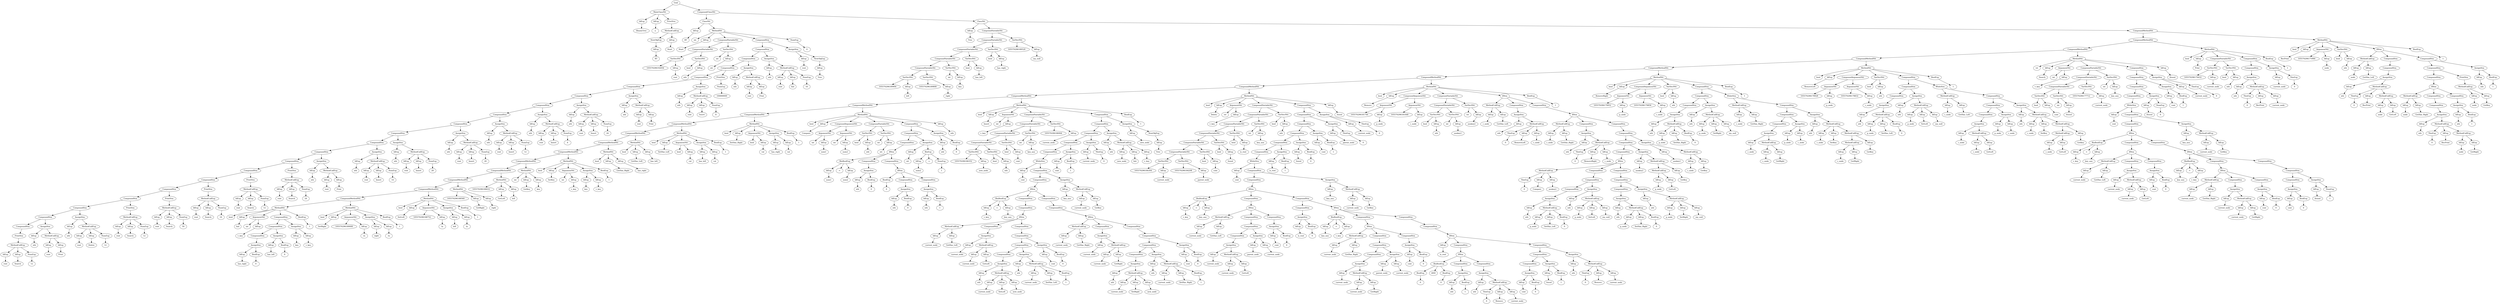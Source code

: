 digraph my_graph {
105578886095104;
105578886095104[label = "Goal"];
105578886095104->105578886131488;
105578886131488[label = "MainClassNtt"];
105578886131488->105570296192976
105570296192976[label = "IdExp"];
105570296192976->105570296192984;
105570296192984[label = "BinaryTree"];
105578886131488->105570296192944
105570296192944[label = "IdExp"];
105570296192944->105570296192952;
105570296192952[label = "a"];
105578886131488->105570296192816;
105570296192816[label = "PrintStm"];
105570296192816->105578886131536
105578886131536[label = "MethodCallExp"];
105578886131536->105570296192880
105570296192880[label = "NewObjExp"];
105570296192880->105570296192912
105570296192912[label = "IdExp"];
105570296192912->105570296192920;
105570296192920[label = "BT"];
105578886131536->105570296192848
105570296192848[label = "IdExp"];
105570296192848->105570296192856;
105570296192856[label = "Start"];
105578886095104->105578886095152;
105578886095152[label = "CompoundClassNtt"];
105578886095152->105587476053904;
105587476053904[label = "ClassNtt"];
105587476053904->105570296192784
105570296192784[label = "IdExp"];
105570296192784->105570296192792;
105570296192792[label = "BT"];
105587476053904->105604655923040;
105604655923040[label = "MethodNtt"];
105604655923040->105570296192752;
105570296192752[label = "int" ];
105604655923040->105570296192720
105570296192720[label = "IdExp"];
105570296192720->105570296192728;
105570296192728[label = "Start"];
105604655923040->105578886130912;
105578886130912[label = "CompoundVariableNtt"];
105578886130912->105578886131056;
105578886131056[label = "CompoundVariableNtt"];
105578886131056->105578886131248;
105578886131248[label = "VarDeclNtt"];
105578886131248->105570296192656;
105578886131248->105570296192624
105570296192624[label = "IdExp"];
105570296192624->105570296192632;
105570296192632[label = "root"];
105578886131056->105578886131104;
105578886131104[label = "VarDeclNtt"];
105578886131104->105570296192592;
105570296192592[label = "bool" ];
105578886131104->105570296192560
105570296192560[label = "IdExp"];
105570296192560->105570296192568;
105570296192568[label = "ntb"];
105578886130912->105578886130960;
105578886130960[label = "VarDeclNtt"];
105578886130960->105570296192528;
105570296192528[label = "int" ];
105578886130960->105570296192496
105570296192496[label = "IdExp"];
105570296192496->105570296192504;
105570296192504[label = "nti"];
105604655923040->105578886125776;
105578886125776[label = "CompoundStm"];
105578886125776->105578886125824;
105578886125824[label = "CompoundStm"];
105578886125824->105578886125872;
105578886125872[label = "CompoundStm"];
105578886125872->105578886125920;
105578886125920[label = "CompoundStm"];
105578886125920->105578886125968;
105578886125968[label = "CompoundStm"];
105578886125968->105578886126016;
105578886126016[label = "CompoundStm"];
105578886126016->105578886126064;
105578886126064[label = "CompoundStm"];
105578886126064->105578886126112;
105578886126112[label = "CompoundStm"];
105578886126112->105578886126160;
105578886126160[label = "CompoundStm"];
105578886126160->105578886126208;
105578886126208[label = "CompoundStm"];
105578886126208->105578886126256;
105578886126256[label = "CompoundStm"];
105578886126256->105578886126304;
105578886126304[label = "CompoundStm"];
105578886126304->105578886126352;
105578886126352[label = "CompoundStm"];
105578886126352->105578886126400;
105578886126400[label = "CompoundStm"];
105578886126400->105578886126448;
105578886126448[label = "CompoundStm"];
105578886126448->105578886126496;
105578886126496[label = "CompoundStm"];
105578886126496->105578886126544;
105578886126544[label = "CompoundStm"];
105578886126544->105578886126592;
105578886126592[label = "CompoundStm"];
105578886126592->105578886126640;
105578886126640[label = "CompoundStm"];
105578886126640->105578886126688;
105578886126688[label = "CompoundStm"];
105578886126688->105578886126736;
105578886126736[label = "CompoundStm"];
105578886126736->105570296190032;
105570296190032[label = "PrintStm"];
105570296190032->105578886126784
105578886126784[label = "MethodCallExp"];
105578886126784->105570296190128
105570296190128[label = "IdExp"];
105570296190128->105570296190136;
105570296190136[label = "root"];
105578886126784->105570296190096
105570296190096[label = "IdExp"];
105570296190096->105570296190104;
105570296190104[label = "Search"];
105578886126784->105570296190064
105570296190064[label = "NumExp"];
105570296190064->105570296190072;
105570296190072[label = "12"];
105578886126688->105578886126928;
105578886126928[label = "AssignStm"];
105578886126928->105570296190224
105570296190224[label = "IdExp"];
105570296190224->105570296190232;
105570296190232[label = "ntb"];
105578886126928->105578886126976
105578886126976[label = "MethodCallExp"];
105578886126976->105570296190192
105570296190192[label = "IdExp"];
105570296190192->105570296190200;
105570296190200[label = "root"];
105578886126976->105570296190160
105570296190160[label = "IdExp"];
105570296190160->105570296190168;
105570296190168[label = "Print"];
105578886126640->105578886127168;
105578886127168[label = "AssignStm"];
105578886127168->105570296190352
105570296190352[label = "IdExp"];
105570296190352->105570296190360;
105570296190360[label = "ntb"];
105578886127168->105578886127216
105578886127216[label = "MethodCallExp"];
105578886127216->105570296190320
105570296190320[label = "IdExp"];
105570296190320->105570296190328;
105570296190328[label = "root"];
105578886127216->105570296190288
105570296190288[label = "IdExp"];
105570296190288->105570296190296;
105570296190296[label = "Delete"];
105578886127216->105570296190256
105570296190256[label = "NumExp"];
105570296190256->105570296190264;
105570296190264[label = "12"];
105578886126592->105570296190384;
105570296190384[label = "PrintStm"];
105570296190384->105578886127408
105578886127408[label = "MethodCallExp"];
105578886127408->105570296190480
105570296190480[label = "IdExp"];
105570296190480->105570296190488;
105570296190488[label = "root"];
105578886127408->105570296190448
105570296190448[label = "IdExp"];
105570296190448->105570296190456;
105570296190456[label = "Search"];
105578886127408->105570296190416
105570296190416[label = "NumExp"];
105570296190416->105570296190424;
105570296190424[label = "12"];
105578886126544->105570296190512;
105570296190512[label = "PrintStm"];
105570296190512->105578886127552
105578886127552[label = "MethodCallExp"];
105578886127552->105570296190608
105570296190608[label = "IdExp"];
105570296190608->105570296190616;
105570296190616[label = "root"];
105578886127552->105570296190576
105570296190576[label = "IdExp"];
105570296190576->105570296190584;
105570296190584[label = "Search"];
105578886127552->105570296190544
105570296190544[label = "NumExp"];
105570296190544->105570296190552;
105570296190552[label = "50"];
105578886126496->105570296190640;
105570296190640[label = "PrintStm"];
105570296190640->105578886127696
105578886127696[label = "MethodCallExp"];
105578886127696->105570296190736
105570296190736[label = "IdExp"];
105570296190736->105570296190744;
105570296190744[label = "root"];
105578886127696->105570296190704
105570296190704[label = "IdExp"];
105570296190704->105570296190712;
105570296190712[label = "Search"];
105578886127696->105570296190672
105570296190672[label = "NumExp"];
105570296190672->105570296190680;
105570296190680[label = "16"];
105578886126448->105570296190768;
105570296190768[label = "PrintStm"];
105570296190768->105578886127840
105578886127840[label = "MethodCallExp"];
105578886127840->105570296190864
105570296190864[label = "IdExp"];
105570296190864->105570296190872;
105570296190872[label = "root"];
105578886127840->105570296190832
105570296190832[label = "IdExp"];
105570296190832->105570296190840;
105570296190840[label = "Search"];
105578886127840->105570296190800
105570296190800[label = "NumExp"];
105570296190800->105570296190808;
105570296190808[label = "12"];
105578886126400->105570296190896;
105570296190896[label = "PrintStm"];
105570296190896->105578886127984
105578886127984[label = "MethodCallExp"];
105578886127984->105570296190992
105570296190992[label = "IdExp"];
105570296190992->105570296191000;
105570296191000[label = "root"];
105578886127984->105570296190960
105570296190960[label = "IdExp"];
105570296190960->105570296190968;
105570296190968[label = "Search"];
105578886127984->105570296190928
105570296190928[label = "NumExp"];
105570296190928->105570296190936;
105570296190936[label = "24"];
105578886126352->105578886128128;
105578886128128[label = "AssignStm"];
105578886128128->105570296191088
105570296191088[label = "IdExp"];
105570296191088->105570296191096;
105570296191096[label = "ntb"];
105578886128128->105578886128176
105578886128176[label = "MethodCallExp"];
105578886128176->105570296191056
105570296191056[label = "IdExp"];
105570296191056->105570296191064;
105570296191064[label = "root"];
105578886128176->105570296191024
105570296191024[label = "IdExp"];
105570296191024->105570296191032;
105570296191032[label = "Print"];
105578886126304->105578886128368;
105578886128368[label = "AssignStm"];
105578886128368->105570296191216
105570296191216[label = "IdExp"];
105570296191216->105570296191224;
105570296191224[label = "ntb"];
105578886128368->105578886128416
105578886128416[label = "MethodCallExp"];
105578886128416->105570296191184
105570296191184[label = "IdExp"];
105570296191184->105570296191192;
105570296191192[label = "root"];
105578886128416->105570296191152
105570296191152[label = "IdExp"];
105570296191152->105570296191160;
105570296191160[label = "Insert"];
105578886128416->105570296191120
105570296191120[label = "NumExp"];
105570296191120->105570296191128;
105570296191128[label = "14"];
105578886126256->105578886128608;
105578886128608[label = "AssignStm"];
105578886128608->105570296191344
105570296191344[label = "IdExp"];
105570296191344->105570296191352;
105570296191352[label = "ntb"];
105578886128608->105578886128656
105578886128656[label = "MethodCallExp"];
105578886128656->105570296191312
105570296191312[label = "IdExp"];
105570296191312->105570296191320;
105570296191320[label = "root"];
105578886128656->105570296191280
105570296191280[label = "IdExp"];
105570296191280->105570296191288;
105570296191288[label = "Insert"];
105578886128656->105570296191248
105570296191248[label = "NumExp"];
105570296191248->105570296191256;
105570296191256[label = "28"];
105578886126208->105578886128848;
105578886128848[label = "AssignStm"];
105578886128848->105570296191472
105570296191472[label = "IdExp"];
105570296191472->105570296191480;
105570296191480[label = "ntb"];
105578886128848->105578886128896
105578886128896[label = "MethodCallExp"];
105578886128896->105570296191440
105570296191440[label = "IdExp"];
105570296191440->105570296191448;
105570296191448[label = "root"];
105578886128896->105570296191408
105570296191408[label = "IdExp"];
105570296191408->105570296191416;
105570296191416[label = "Insert"];
105578886128896->105570296191376
105570296191376[label = "NumExp"];
105570296191376->105570296191384;
105570296191384[label = "20"];
105578886126160->105578886129088;
105578886129088[label = "AssignStm"];
105578886129088->105570296191600
105570296191600[label = "IdExp"];
105570296191600->105570296191608;
105570296191608[label = "ntb"];
105578886129088->105578886129136
105578886129136[label = "MethodCallExp"];
105578886129136->105570296191568
105570296191568[label = "IdExp"];
105570296191568->105570296191576;
105570296191576[label = "root"];
105578886129136->105570296191536
105570296191536[label = "IdExp"];
105570296191536->105570296191544;
105570296191544[label = "Insert"];
105578886129136->105570296191504
105570296191504[label = "NumExp"];
105570296191504->105570296191512;
105570296191512[label = "12"];
105578886126112->105578886129328;
105578886129328[label = "AssignStm"];
105578886129328->105570296191728
105570296191728[label = "IdExp"];
105570296191728->105570296191736;
105570296191736[label = "ntb"];
105578886129328->105578886129376
105578886129376[label = "MethodCallExp"];
105578886129376->105570296191696
105570296191696[label = "IdExp"];
105570296191696->105570296191704;
105570296191704[label = "root"];
105578886129376->105570296191664
105570296191664[label = "IdExp"];
105570296191664->105570296191672;
105570296191672[label = "Insert"];
105578886129376->105570296191632
105570296191632[label = "NumExp"];
105570296191632->105570296191640;
105570296191640[label = "4"];
105578886126064->105578886129568;
105578886129568[label = "AssignStm"];
105578886129568->105570296191856
105570296191856[label = "IdExp"];
105570296191856->105570296191864;
105570296191864[label = "ntb"];
105578886129568->105578886129616
105578886129616[label = "MethodCallExp"];
105578886129616->105570296191824
105570296191824[label = "IdExp"];
105570296191824->105570296191832;
105570296191832[label = "root"];
105578886129616->105570296191792
105570296191792[label = "IdExp"];
105570296191792->105570296191800;
105570296191800[label = "Insert"];
105578886129616->105570296191760
105570296191760[label = "NumExp"];
105570296191760->105570296191768;
105570296191768[label = "24"];
105578886126016->105578886129808;
105578886129808[label = "AssignStm"];
105578886129808->105570296191952
105570296191952[label = "IdExp"];
105570296191952->105570296191960;
105570296191960[label = "ntb"];
105578886129808->105578886129856
105578886129856[label = "MethodCallExp"];
105578886129856->105570296191920
105570296191920[label = "IdExp"];
105570296191920->105570296191928;
105570296191928[label = "root"];
105578886129856->105570296191888
105570296191888[label = "IdExp"];
105570296191888->105570296191896;
105570296191896[label = "Print"];
105578886125968->105578886130048;
105578886130048[label = "AssignStm"];
105578886130048->105570296192080
105570296192080[label = "IdExp"];
105570296192080->105570296192088;
105570296192088[label = "ntb"];
105578886130048->105578886130096
105578886130096[label = "MethodCallExp"];
105578886130096->105570296192048
105570296192048[label = "IdExp"];
105570296192048->105570296192056;
105570296192056[label = "root"];
105578886130096->105570296192016
105570296192016[label = "IdExp"];
105570296192016->105570296192024;
105570296192024[label = "Insert"];
105578886130096->105570296191984
105570296191984[label = "NumExp"];
105570296191984->105570296191992;
105570296191992[label = "8"];
105578886125920->105570296192112;
105570296192112[label = "PrintStm"];
105570296192112->105570296192144
105570296192144[label = "NumExp"];
105570296192144->105570296192152;
105570296192152[label = "100000000"];
105578886125872->105578886130288;
105578886130288[label = "AssignStm"];
105578886130288->105570296192240
105570296192240[label = "IdExp"];
105570296192240->105570296192248;
105570296192248[label = "ntb"];
105578886130288->105578886130336
105578886130336[label = "MethodCallExp"];
105578886130336->105570296192208
105570296192208[label = "IdExp"];
105570296192208->105570296192216;
105570296192216[label = "root"];
105578886130336->105570296192176
105570296192176[label = "IdExp"];
105570296192176->105570296192184;
105570296192184[label = "Print"];
105578886125824->105578886130528;
105578886130528[label = "AssignStm"];
105578886130528->105570296192368
105570296192368[label = "IdExp"];
105570296192368->105570296192376;
105570296192376[label = "ntb"];
105578886130528->105578886130576
105578886130576[label = "MethodCallExp"];
105578886130576->105570296192336
105570296192336[label = "IdExp"];
105570296192336->105570296192344;
105570296192344[label = "root"];
105578886130576->105570296192304
105570296192304[label = "IdExp"];
105570296192304->105570296192312;
105570296192312[label = "Init"];
105578886130576->105570296192272
105570296192272[label = "NumExp"];
105570296192272->105570296192280;
105570296192280[label = "16"];
105578886125776->105578886130768;
105578886130768[label = "AssignStm"];
105578886130768->105570296192464
105570296192464[label = "IdExp"];
105570296192464->105570296192472;
105570296192472[label = "root"];
105578886130768->105570296192400
105570296192400[label = "NewObjExp"];
105570296192400->105570296192432
105570296192432[label = "IdExp"];
105570296192432->105570296192440;
105570296192440[label = "Tree"];
105604655923040->105570296190000
105570296190000[label = "NumExp"];
105570296190000->105570296190008;
105570296190008[label = "0"];
105578886095152->105587476047312;
105587476047312[label = "ClassNtt"];
105587476047312->105570296189968
105570296189968[label = "IdExp"];
105570296189968->105570296189976;
105570296189976[label = "Tree"];
105587476047312->105578886124720;
105578886124720[label = "CompoundVariableNtt"];
105578886124720->105578886124912;
105578886124912[label = "CompoundVariableNtt"];
105578886124912->105578886125008;
105578886125008[label = "CompoundVariableNtt"];
105578886125008->105578886125104;
105578886125104[label = "CompoundVariableNtt"];
105578886125104->105578886125248;
105578886125248[label = "CompoundVariableNtt"];
105578886125248->105578886125488;
105578886125488[label = "VarDeclNtt"];
105578886125488->105570296189904;
105578886125488->105570296189872
105570296189872[label = "IdExp"];
105570296189872->105570296189880;
105570296189880[label = "left"];
105578886125248->105578886125296;
105578886125296[label = "VarDeclNtt"];
105578886125296->105570296189808;
105578886125296->105570296189776
105570296189776[label = "IdExp"];
105570296189776->105570296189784;
105570296189784[label = "right"];
105578886125104->105578886125152;
105578886125152[label = "VarDeclNtt"];
105578886125152->105570296189744;
105570296189744[label = "int" ];
105578886125152->105570296189712
105570296189712[label = "IdExp"];
105570296189712->105570296189720;
105570296189720[label = "key"];
105578886125008->105578886125056;
105578886125056[label = "VarDeclNtt"];
105578886125056->105570296189680;
105570296189680[label = "bool" ];
105578886125056->105570296189648
105570296189648[label = "IdExp"];
105570296189648->105570296189656;
105570296189656[label = "has_left"];
105578886124912->105578886124960;
105578886124960[label = "VarDeclNtt"];
105578886124960->105570296189616;
105570296189616[label = "bool" ];
105578886124960->105570296189584
105570296189584[label = "IdExp"];
105570296189584->105570296189592;
105570296189592[label = "has_right"];
105578886124720->105578886124768;
105578886124768[label = "VarDeclNtt"];
105578886124768->105570296189520;
105578886124768->105570296189488
105570296189488[label = "IdExp"];
105570296189488->105570296189496;
105570296189496[label = "my_null"];
105587476047312->105578886095200;
105578886095200[label = "CompoundMethodNtt"];
105578886095200->105578886097168;
105578886097168[label = "CompoundMethodNtt"];
105578886097168->105578886097840;
105578886097840[label = "CompoundMethodNtt"];
105578886097840->105578886101200;
105578886101200[label = "CompoundMethodNtt"];
105578886101200->105578886103552;
105578886103552[label = "CompoundMethodNtt"];
105578886103552->105578886105760;
105578886105760[label = "CompoundMethodNtt"];
105578886105760->105578886109840;
105578886109840[label = "CompoundMethodNtt"];
105578886109840->105578886115312;
105578886115312[label = "CompoundMethodNtt"];
105578886115312->105578886119488;
105578886119488[label = "CompoundMethodNtt"];
105578886119488->105578886121504;
105578886121504[label = "CompoundMethodNtt"];
105578886121504->105578886121840;
105578886121840[label = "CompoundMethodNtt"];
105578886121840->105578886122176;
105578886122176[label = "CompoundMethodNtt"];
105578886122176->105578886122224;
105578886122224[label = "CompoundMethodNtt"];
105578886122224->105578886122272;
105578886122272[label = "CompoundMethodNtt"];
105578886122272->105578886122704;
105578886122704[label = "CompoundMethodNtt"];
105578886122704->105578886122848;
105578886122848[label = "CompoundMethodNtt"];
105578886122848->105578886123040;
105578886123040[label = "CompoundMethodNtt"];
105578886123040->105578886123184;
105578886123184[label = "CompoundMethodNtt"];
105578886123184->105578886123664;
105578886123664[label = "CompoundMethodNtt"];
105578886123664->105604655922944;
105604655922944[label = "MethodNtt"];
105604655922944->105570296189456;
105570296189456[label = "bool" ];
105604655922944->105570296189424
105570296189424[label = "IdExp"];
105570296189424->105570296189432;
105570296189432[label = "Init"];
105604655922944->105578886124576;
105578886124576[label = "ArgumentNtt"];
105578886124576->105570296189392;
105570296189392[label = "int" ];
105578886124576->105570296189360
105570296189360[label = "IdExp"];
105570296189360->105570296189368;
105570296189368[label = "v_key"];
105604655922944->105578886124144;
105578886124144[label = "CompoundStm"];
105578886124144->105578886124192;
105578886124192[label = "CompoundStm"];
105578886124192->105578886124240;
105578886124240[label = "CompoundStm"];
105578886124240->105578886124288;
105578886124288[label = "AssignStm"];
105578886124288->105570296189200
105570296189200[label = "IdExp"];
105570296189200->105570296189208;
105570296189208[label = "has_right"];
105578886124288->105570296189168
105570296189168[label = "BoolExp"];
105570296189168->105570296189176;
105570296189176[label = "0"];
105578886124192->105578886124336;
105578886124336[label = "AssignStm"];
105578886124336->105570296189264
105570296189264[label = "IdExp"];
105570296189264->105570296189272;
105570296189272[label = "has_left"];
105578886124336->105570296189232
105570296189232[label = "BoolExp"];
105570296189232->105570296189240;
105570296189240[label = "0"];
105578886124144->105578886124384;
105578886124384[label = "AssignStm"];
105578886124384->105570296189328
105570296189328[label = "IdExp"];
105570296189328->105570296189336;
105570296189336[label = "key"];
105578886124384->105570296189296
105570296189296[label = "IdExp"];
105570296189296->105570296189304;
105570296189304[label = "v_key"];
105604655922944->105570296189136
105570296189136[label = "BoolExp"];
105570296189136->105570296189144;
105570296189144[label = "1"];
105578886123664->105604655922848;
105604655922848[label = "MethodNtt"];
105604655922848->105570296189104;
105570296189104[label = "bool" ];
105604655922848->105570296189072
105570296189072[label = "IdExp"];
105570296189072->105570296189080;
105570296189080[label = "SetRight"];
105604655922848->105578886123952;
105578886123952[label = "ArgumentNtt"];
105578886123952->105570296189008;
105578886123952->105570296188976
105570296188976[label = "IdExp"];
105570296188976->105570296188984;
105570296188984[label = "rn"];
105604655922848->105578886123760;
105578886123760[label = "AssignStm"];
105578886123760->105570296188944
105570296188944[label = "IdExp"];
105570296188944->105570296188952;
105570296188952[label = "right"];
105578886123760->105570296188912
105570296188912[label = "IdExp"];
105570296188912->105570296188920;
105570296188920[label = "rn"];
105604655922848->105570296188880
105570296188880[label = "BoolExp"];
105570296188880->105570296188888;
105570296188888[label = "1"];
105578886123184->105604655922752;
105604655922752[label = "MethodNtt"];
105604655922752->105570296188848;
105570296188848[label = "bool" ];
105604655922752->105570296188816
105570296188816[label = "IdExp"];
105570296188816->105570296188824;
105570296188824[label = "SetLeft"];
105604655922752->105578886123472;
105578886123472[label = "ArgumentNtt"];
105578886123472->105570296188752;
105578886123472->105570296188720
105570296188720[label = "IdExp"];
105570296188720->105570296188728;
105570296188728[label = "ln"];
105604655922752->105578886123280;
105578886123280[label = "AssignStm"];
105578886123280->105570296188688
105570296188688[label = "IdExp"];
105570296188688->105570296188696;
105570296188696[label = "left"];
105578886123280->105570296188656
105570296188656[label = "IdExp"];
105570296188656->105570296188664;
105570296188664[label = "ln"];
105604655922752->105570296188624
105570296188624[label = "BoolExp"];
105570296188624->105570296188632;
105570296188632[label = "1"];
105578886123040->105604655922656;
105604655922656[label = "MethodNtt"];
105604655922656->105570296188560;
105604655922656->105570296188528
105570296188528[label = "IdExp"];
105570296188528->105570296188536;
105570296188536[label = "GetRight"];
105604655922656->105570296188496
105570296188496[label = "IdExp"];
105570296188496->105570296188504;
105570296188504[label = "right"];
105578886122848->105604655922560;
105604655922560[label = "MethodNtt"];
105604655922560->105570296188432;
105604655922560->105570296188400
105570296188400[label = "IdExp"];
105570296188400->105570296188408;
105570296188408[label = "GetLeft"];
105604655922560->105570296188368
105570296188368[label = "IdExp"];
105570296188368->105570296188376;
105570296188376[label = "left"];
105578886122704->105604655922464;
105604655922464[label = "MethodNtt"];
105604655922464->105570296188336;
105570296188336[label = "int" ];
105604655922464->105570296188304
105570296188304[label = "IdExp"];
105570296188304->105570296188312;
105570296188312[label = "GetKey"];
105604655922464->105570296188272
105570296188272[label = "IdExp"];
105570296188272->105570296188280;
105570296188280[label = "key"];
105578886122272->105604655922368;
105604655922368[label = "MethodNtt"];
105604655922368->105570296188240;
105570296188240[label = "bool" ];
105604655922368->105570296188208
105570296188208[label = "IdExp"];
105570296188208->105570296188216;
105570296188216[label = "SetKey"];
105604655922368->105578886122560;
105578886122560[label = "ArgumentNtt"];
105578886122560->105570296188176;
105570296188176[label = "int" ];
105578886122560->105570296188144
105570296188144[label = "IdExp"];
105570296188144->105570296188152;
105570296188152[label = "v_key"];
105604655922368->105578886122368;
105578886122368[label = "AssignStm"];
105578886122368->105570296188112
105570296188112[label = "IdExp"];
105570296188112->105570296188120;
105570296188120[label = "key"];
105578886122368->105570296188080
105570296188080[label = "IdExp"];
105570296188080->105570296188088;
105570296188088[label = "v_key"];
105604655922368->105570296188048
105570296188048[label = "BoolExp"];
105570296188048->105570296188056;
105570296188056[label = "1"];
105578886122224->105604655922272;
105604655922272[label = "MethodNtt"];
105604655922272->105570296188016;
105570296188016[label = "bool" ];
105604655922272->105570296187984
105570296187984[label = "IdExp"];
105570296187984->105570296187992;
105570296187992[label = "GetHas_Right"];
105604655922272->105570296187952
105570296187952[label = "IdExp"];
105570296187952->105570296187960;
105570296187960[label = "has_right"];
105578886122176->105604655922176;
105604655922176[label = "MethodNtt"];
105604655922176->105570296187920;
105570296187920[label = "bool" ];
105604655922176->105570296187888
105570296187888[label = "IdExp"];
105570296187888->105570296187896;
105570296187896[label = "GetHas_Left"];
105604655922176->105570296187856
105570296187856[label = "IdExp"];
105570296187856->105570296187864;
105570296187864[label = "has_left"];
105578886121840->105604655922080;
105604655922080[label = "MethodNtt"];
105604655922080->105570296187824;
105570296187824[label = "bool" ];
105604655922080->105570296187792
105570296187792[label = "IdExp"];
105570296187792->105570296187800;
105570296187800[label = "SetHas_Left"];
105604655922080->105578886122080;
105578886122080[label = "ArgumentNtt"];
105578886122080->105570296187760;
105570296187760[label = "bool" ];
105578886122080->105570296187728
105570296187728[label = "IdExp"];
105570296187728->105570296187736;
105570296187736[label = "val"];
105604655922080->105578886121936;
105578886121936[label = "AssignStm"];
105578886121936->105570296187696
105570296187696[label = "IdExp"];
105570296187696->105570296187704;
105570296187704[label = "has_left"];
105578886121936->105570296187664
105570296187664[label = "IdExp"];
105570296187664->105570296187672;
105570296187672[label = "val"];
105604655922080->105570296187632
105570296187632[label = "BoolExp"];
105570296187632->105570296187640;
105570296187640[label = "1"];
105578886121504->105604655921984;
105604655921984[label = "MethodNtt"];
105604655921984->105570296187600;
105570296187600[label = "bool" ];
105604655921984->105570296187568
105570296187568[label = "IdExp"];
105570296187568->105570296187576;
105570296187576[label = "SetHas_Right"];
105604655921984->105578886121744;
105578886121744[label = "ArgumentNtt"];
105578886121744->105570296187536;
105570296187536[label = "bool" ];
105578886121744->105570296187504
105570296187504[label = "IdExp"];
105570296187504->105570296187512;
105570296187512[label = "val"];
105604655921984->105578886121600;
105578886121600[label = "AssignStm"];
105578886121600->105570296187472
105570296187472[label = "IdExp"];
105570296187472->105570296187480;
105570296187480[label = "has_right"];
105578886121600->105570296187440
105570296187440[label = "IdExp"];
105570296187440->105570296187448;
105570296187448[label = "val"];
105604655921984->105570296187408
105570296187408[label = "BoolExp"];
105570296187408->105570296187416;
105570296187416[label = "1"];
105578886119488->105604655921888;
105604655921888[label = "MethodNtt"];
105604655921888->105570296187376;
105570296187376[label = "bool" ];
105604655921888->105570296187344
105570296187344[label = "IdExp"];
105570296187344->105570296187352;
105570296187352[label = "Compare"];
105604655921888->105578886121168;
105578886121168[label = "CompoundArgumentNtt"];
105578886121168->105578886121360;
105578886121360[label = "ArgumentNtt"];
105578886121360->105570296187312;
105570296187312[label = "int" ];
105578886121360->105570296187280
105570296187280[label = "IdExp"];
105570296187280->105570296187288;
105570296187288[label = "num1"];
105578886121168->105578886121216;
105578886121216[label = "ArgumentNtt"];
105578886121216->105570296187248;
105570296187248[label = "int" ];
105578886121216->105570296187216
105570296187216[label = "IdExp"];
105570296187216->105570296187224;
105570296187224[label = "num2"];
105604655921888->105578886120880;
105578886120880[label = "CompoundVariableNtt"];
105578886120880->105578886121072;
105578886121072[label = "VarDeclNtt"];
105578886121072->105570296187184;
105570296187184[label = "bool" ];
105578886121072->105570296187152
105570296187152[label = "IdExp"];
105570296187152->105570296187160;
105570296187160[label = "ntb"];
105578886120880->105578886120928;
105578886120928[label = "VarDeclNtt"];
105578886120928->105570296187120;
105570296187120[label = "int" ];
105578886120928->105570296187088
105570296187088[label = "IdExp"];
105570296187088->105570296187096;
105570296187096[label = "nti"];
105604655921888->105578886119584;
105578886119584[label = "CompoundStm"];
105578886119584->105578886119632;
105578886119632[label = "CompoundStm"];
105578886119632->105578886119680;
105578886119680[label = "CompoundStm"];
105578886119680->105578886119728;
105578886119728[label = "IfStm"];
105578886119728->105578886120448;
105578886120448[label = "BinBoolExp"];
105578886120448->105570296186896
105570296186896[label = "IdExp"];
105570296186896->105570296186904;
105570296186904[label = "num1"];
105578886120448->105578886120472;
105578886120472[label = "<" ];
105578886120448->105570296186864
105570296186864[label = "IdExp"];
105570296186864->105570296186872;
105570296186872[label = "num2"];
105578886119728->105578886120304;
105578886120304[label = "CompoundStm"];
105578886120304->105578886120352;
105578886120352[label = "AssignStm"];
105578886120352->105570296186832
105570296186832[label = "IdExp"];
105570296186832->105570296186840;
105570296186840[label = "ntb"];
105578886120352->105570296186800
105570296186800[label = "BoolExp"];
105570296186800->105570296186808;
105570296186808[label = "0"];
105578886119728->105578886119776;
105578886119776[label = "CompoundStm"];
105578886119776->105578886119824;
105578886119824[label = "IfStm"];
105578886119824->105570296186704
105570296186704[label = "BoolExp"];
105570296186704->105570296186712;
105570296186712[label = "0"];
105578886119824->105578886120016;
105578886120016[label = "CompoundStm"];
105578886120016->105578886120064;
105578886120064[label = "AssignStm"];
105578886120064->105570296186672
105570296186672[label = "IdExp"];
105570296186672->105570296186680;
105570296186680[label = "ntb"];
105578886120064->105570296186640
105570296186640[label = "BoolExp"];
105570296186640->105570296186648;
105570296186648[label = "0"];
105578886119824->105578886119872;
105578886119872[label = "CompoundStm"];
105578886119872->105578886119920;
105578886119920[label = "AssignStm"];
105578886119920->105570296186608
105570296186608[label = "IdExp"];
105570296186608->105570296186616;
105570296186616[label = "ntb"];
105578886119920->105570296186576
105570296186576[label = "BoolExp"];
105570296186576->105570296186584;
105570296186584[label = "1"];
105578886119632->105578886120592;
105578886120592[label = "AssignStm"];
105578886120592->105570296186992
105570296186992[label = "IdExp"];
105570296186992->105570296187000;
105570296187000[label = "nti"];
105578886120592->105578886120640;
105578886120640[label = "BinExp"];
105578886120640->105570296186960
105570296186960[label = "IdExp"];
105570296186960->105570296186968;
105570296186968[label = "num2"];
105578886120640->105578886120664;
105578886120664[label = "+" ];
105578886120640->105570296186928
105570296186928[label = "NumExp"];
105570296186928->105570296186936;
105570296186936[label = "1"];
105578886119584->105578886120784;
105578886120784[label = "AssignStm"];
105578886120784->105570296187056
105570296187056[label = "IdExp"];
105570296187056->105570296187064;
105570296187064[label = "ntb"];
105578886120784->105570296187024
105570296187024[label = "BoolExp"];
105570296187024->105570296187032;
105570296187032[label = "0"];
105604655921888->105570296186544
105570296186544[label = "IdExp"];
105570296186544->105570296186552;
105570296186552[label = "ntb"];
105578886115312->105604655921792;
105604655921792[label = "MethodNtt"];
105604655921792->105570296186512;
105570296186512[label = "bool" ];
105604655921792->105570296186480
105570296186480[label = "IdExp"];
105570296186480->105570296186488;
105570296186488[label = "Insert"];
105604655921792->105578886119344;
105578886119344[label = "ArgumentNtt"];
105578886119344->105570296186448;
105570296186448[label = "int" ];
105578886119344->105570296186416
105570296186416[label = "IdExp"];
105570296186416->105570296186424;
105570296186424[label = "v_key"];
105604655921792->105578886118576;
105578886118576[label = "CompoundVariableNtt"];
105578886118576->105578886118720;
105578886118720[label = "CompoundVariableNtt"];
105578886118720->105578886118864;
105578886118864[label = "CompoundVariableNtt"];
105578886118864->105578886119008;
105578886119008[label = "CompoundVariableNtt"];
105578886119008->105578886119200;
105578886119200[label = "VarDeclNtt"];
105578886119200->105570296186352;
105578886119200->105570296186320
105570296186320[label = "IdExp"];
105570296186320->105570296186328;
105570296186328[label = "new_node"];
105578886119008->105578886119056;
105578886119056[label = "VarDeclNtt"];
105578886119056->105570296186288;
105570296186288[label = "bool" ];
105578886119056->105570296186256
105570296186256[label = "IdExp"];
105570296186256->105570296186264;
105570296186264[label = "ntb"];
105578886118864->105578886118912;
105578886118912[label = "VarDeclNtt"];
105578886118912->105570296186224;
105570296186224[label = "bool" ];
105578886118912->105570296186192
105570296186192[label = "IdExp"];
105570296186192->105570296186200;
105570296186200[label = "cont"];
105578886118720->105578886118768;
105578886118768[label = "VarDeclNtt"];
105578886118768->105570296186160;
105570296186160[label = "int" ];
105578886118768->105570296186128
105570296186128[label = "IdExp"];
105570296186128->105570296186136;
105570296186136[label = "key_aux"];
105578886118576->105578886118624;
105578886118624[label = "VarDeclNtt"];
105578886118624->105570296186064;
105578886118624->105570296186032
105570296186032[label = "IdExp"];
105570296186032->105570296186040;
105570296186040[label = "current_node"];
105604655921792->105578886115360;
105578886115360[label = "CompoundStm"];
105578886115360->105578886115408;
105578886115408[label = "CompoundStm"];
105578886115408->105578886115456;
105578886115456[label = "CompoundStm"];
105578886115456->105578886115504;
105578886115504[label = "CompoundStm"];
105578886115504->105578886115552;
105578886115552[label = "CompoundStm"];
105578886115552->105578886115600;
105578886115600[label = "WhileStm"];
105578886115600->105570296185648
105570296185648[label = "IdExp"];
105570296185648->105570296185656;
105570296185656[label = "cont"];
105578886115600->105578886115648;
105578886115648[label = "CompoundStm"];
105578886115648->105578886115696;
105578886115696[label = "CompoundStm"];
105578886115696->105578886115744;
105578886115744[label = "IfStm"];
105578886115744->105578886117712;
105578886117712[label = "BinBoolExp"];
105578886117712->105570296185520
105570296185520[label = "IdExp"];
105570296185520->105570296185528;
105570296185528[label = "v_key"];
105578886117712->105578886117736;
105578886117736[label = "<" ];
105578886117712->105570296185488
105570296185488[label = "IdExp"];
105570296185488->105570296185496;
105570296185496[label = "key_aux"];
105578886115744->105578886116704;
105578886116704[label = "CompoundStm"];
105578886116704->105578886116752;
105578886116752[label = "CompoundStm"];
105578886116752->105578886116800;
105578886116800[label = "IfStm"];
105578886116800->105578886117664
105578886117664[label = "MethodCallExp"];
105578886117664->105570296185456
105570296185456[label = "IdExp"];
105570296185456->105570296185464;
105570296185464[label = "current_node"];
105578886117664->105570296185424
105570296185424[label = "IdExp"];
105570296185424->105570296185432;
105570296185432[label = "GetHas_Left"];
105578886116800->105578886117472;
105578886117472[label = "CompoundStm"];
105578886117472->105578886117520;
105578886117520[label = "AssignStm"];
105578886117520->105570296185392
105570296185392[label = "IdExp"];
105570296185392->105570296185400;
105570296185400[label = "current_node"];
105578886117520->105578886117568
105578886117568[label = "MethodCallExp"];
105578886117568->105570296185360
105570296185360[label = "IdExp"];
105570296185360->105570296185368;
105570296185368[label = "current_node"];
105578886117568->105570296185328
105570296185328[label = "IdExp"];
105570296185328->105570296185336;
105570296185336[label = "GetLeft"];
105578886116800->105578886116848;
105578886116848[label = "CompoundStm"];
105578886116848->105578886116896;
105578886116896[label = "CompoundStm"];
105578886116896->105578886116944;
105578886116944[label = "CompoundStm"];
105578886116944->105578886116992;
105578886116992[label = "CompoundStm"];
105578886116992->105578886117040;
105578886117040[label = "AssignStm"];
105578886117040->105570296185104
105570296185104[label = "IdExp"];
105570296185104->105570296185112;
105570296185112[label = "ntb"];
105578886117040->105578886117088
105578886117088[label = "MethodCallExp"];
105578886117088->105570296185072
105570296185072[label = "IdExp"];
105570296185072->105570296185080;
105570296185080[label = "current_node"];
105578886117088->105570296185040
105570296185040[label = "IdExp"];
105570296185040->105570296185048;
105570296185048[label = "SetLeft"];
105578886117088->105570296185008
105570296185008[label = "IdExp"];
105570296185008->105570296185016;
105570296185016[label = "new_node"];
105578886116944->105578886117232;
105578886117232[label = "AssignStm"];
105578886117232->105570296185232
105570296185232[label = "IdExp"];
105570296185232->105570296185240;
105570296185240[label = "ntb"];
105578886117232->105578886117280
105578886117280[label = "MethodCallExp"];
105578886117280->105570296185200
105570296185200[label = "IdExp"];
105570296185200->105570296185208;
105570296185208[label = "current_node"];
105578886117280->105570296185168
105570296185168[label = "IdExp"];
105570296185168->105570296185176;
105570296185176[label = "SetHas_Left"];
105578886117280->105570296185136
105570296185136[label = "BoolExp"];
105570296185136->105570296185144;
105570296185144[label = "1"];
105578886116896->105578886117376;
105578886117376[label = "AssignStm"];
105578886117376->105570296185296
105570296185296[label = "IdExp"];
105570296185296->105570296185304;
105570296185304[label = "cont"];
105578886117376->105570296185264
105570296185264[label = "BoolExp"];
105570296185264->105570296185272;
105570296185272[label = "0"];
105578886115744->105578886115792;
105578886115792[label = "CompoundStm"];
105578886115792->105578886115840;
105578886115840[label = "CompoundStm"];
105578886115840->105578886115888;
105578886115888[label = "IfStm"];
105578886115888->105578886116656
105578886116656[label = "MethodCallExp"];
105578886116656->105570296184976
105570296184976[label = "IdExp"];
105570296184976->105570296184984;
105570296184984[label = "current_node"];
105578886116656->105570296184944
105570296184944[label = "IdExp"];
105570296184944->105570296184952;
105570296184952[label = "GetHas_Right"];
105578886115888->105578886116512;
105578886116512[label = "CompoundStm"];
105578886116512->105578886116560;
105578886116560[label = "AssignStm"];
105578886116560->105570296184912
105570296184912[label = "IdExp"];
105570296184912->105570296184920;
105570296184920[label = "current_node"];
105578886116560->105578886116608
105578886116608[label = "MethodCallExp"];
105578886116608->105570296184880
105570296184880[label = "IdExp"];
105570296184880->105570296184888;
105570296184888[label = "current_node"];
105578886116608->105570296184848
105570296184848[label = "IdExp"];
105570296184848->105570296184856;
105570296184856[label = "GetRight"];
105578886115888->105578886115936;
105578886115936[label = "CompoundStm"];
105578886115936->105578886115984;
105578886115984[label = "CompoundStm"];
105578886115984->105578886116032;
105578886116032[label = "CompoundStm"];
105578886116032->105578886116080;
105578886116080[label = "CompoundStm"];
105578886116080->105578886116128;
105578886116128[label = "AssignStm"];
105578886116128->105570296184624
105570296184624[label = "IdExp"];
105570296184624->105570296184632;
105570296184632[label = "ntb"];
105578886116128->105578886116176
105578886116176[label = "MethodCallExp"];
105578886116176->105570296184592
105570296184592[label = "IdExp"];
105570296184592->105570296184600;
105570296184600[label = "current_node"];
105578886116176->105570296184560
105570296184560[label = "IdExp"];
105570296184560->105570296184568;
105570296184568[label = "SetRight"];
105578886116176->105570296184528
105570296184528[label = "IdExp"];
105570296184528->105570296184536;
105570296184536[label = "new_node"];
105578886116032->105578886116272;
105578886116272[label = "AssignStm"];
105578886116272->105570296184752
105570296184752[label = "IdExp"];
105570296184752->105570296184760;
105570296184760[label = "ntb"];
105578886116272->105578886116320
105578886116320[label = "MethodCallExp"];
105578886116320->105570296184720
105570296184720[label = "IdExp"];
105570296184720->105570296184728;
105570296184728[label = "current_node"];
105578886116320->105570296184688
105570296184688[label = "IdExp"];
105570296184688->105570296184696;
105570296184696[label = "SetHas_Right"];
105578886116320->105570296184656
105570296184656[label = "BoolExp"];
105570296184656->105570296184664;
105570296184664[label = "1"];
105578886115984->105578886116416;
105578886116416[label = "AssignStm"];
105578886116416->105570296184816
105570296184816[label = "IdExp"];
105570296184816->105570296184824;
105570296184824[label = "cont"];
105578886116416->105570296184784
105570296184784[label = "BoolExp"];
105570296184784->105570296184792;
105570296184792[label = "0"];
105578886115648->105578886117856;
105578886117856[label = "AssignStm"];
105578886117856->105570296185616
105570296185616[label = "IdExp"];
105570296185616->105570296185624;
105570296185624[label = "key_aux"];
105578886117856->105578886117904
105578886117904[label = "MethodCallExp"];
105578886117904->105570296185584
105570296185584[label = "IdExp"];
105570296185584->105570296185592;
105570296185592[label = "current_node"];
105578886117904->105570296185552
105570296185552[label = "IdExp"];
105570296185552->105570296185560;
105570296185560[label = "GetKey"];
105578886115504->105578886118096;
105578886118096[label = "AssignStm"];
105578886118096->105570296185712
105570296185712[label = "IdExp"];
105570296185712->105570296185720;
105570296185720[label = "cont"];
105578886118096->105570296185680
105570296185680[label = "BoolExp"];
105570296185680->105570296185688;
105570296185688[label = "1"];
105578886115456->105578886118192;
105578886118192[label = "AssignStm"];
105578886118192->105570296185776
105570296185776[label = "IdExp"];
105570296185776->105570296185784;
105570296185784[label = "current_node"];
105578886118192->105570296185744
105570296185744[label = "ThisExp"];
105570296185744->105570296185752;
105570296185752[label = "0"];
105578886115408->105578886118240;
105578886118240[label = "AssignStm"];
105578886118240->105570296185904
105570296185904[label = "IdExp"];
105570296185904->105570296185912;
105570296185912[label = "ntb"];
105578886118240->105578886118288
105578886118288[label = "MethodCallExp"];
105578886118288->105570296185872
105570296185872[label = "IdExp"];
105570296185872->105570296185880;
105570296185880[label = "new_node"];
105578886118288->105570296185840
105570296185840[label = "IdExp"];
105570296185840->105570296185848;
105570296185848[label = "Init"];
105578886118288->105570296185808
105570296185808[label = "IdExp"];
105570296185808->105570296185816;
105570296185816[label = "v_key"];
105578886115360->105578886118480;
105578886118480[label = "AssignStm"];
105578886118480->105570296186000
105570296186000[label = "IdExp"];
105570296186000->105570296186008;
105570296186008[label = "new_node"];
105578886118480->105570296185936
105570296185936[label = "NewObjExp"];
105570296185936->105570296185968
105570296185968[label = "IdExp"];
105570296185968->105570296185976;
105570296185976[label = "Tree"];
105604655921792->105570296184496
105570296184496[label = "BoolExp"];
105570296184496->105570296184504;
105570296184504[label = "1"];
105578886109840->105604655921696;
105604655921696[label = "MethodNtt"];
105604655921696->105570296184464;
105570296184464[label = "bool" ];
105604655921696->105570296184432
105570296184432[label = "IdExp"];
105570296184432->105570296184440;
105570296184440[label = "Delete"];
105604655921696->105578886115168;
105578886115168[label = "ArgumentNtt"];
105578886115168->105570296184400;
105570296184400[label = "int" ];
105578886115168->105570296184368
105570296184368[label = "IdExp"];
105570296184368->105570296184376;
105570296184376[label = "v_key"];
105604655921696->105578886114112;
105578886114112[label = "CompoundVariableNtt"];
105578886114112->105578886114256;
105578886114256[label = "CompoundVariableNtt"];
105578886114256->105578886114400;
105578886114400[label = "CompoundVariableNtt"];
105578886114400->105578886114544;
105578886114544[label = "CompoundVariableNtt"];
105578886114544->105578886114688;
105578886114688[label = "CompoundVariableNtt"];
105578886114688->105578886114832;
105578886114832[label = "CompoundVariableNtt"];
105578886114832->105578886115024;
105578886115024[label = "VarDeclNtt"];
105578886115024->105570296184304;
105578886115024->105570296184272
105570296184272[label = "IdExp"];
105570296184272->105570296184280;
105570296184280[label = "current_node"];
105578886114832->105578886114880;
105578886114880[label = "VarDeclNtt"];
105578886114880->105570296184208;
105578886114880->105570296184176
105570296184176[label = "IdExp"];
105570296184176->105570296184184;
105570296184184[label = "parent_node"];
105578886114688->105578886114736;
105578886114736[label = "VarDeclNtt"];
105578886114736->105570296184144;
105570296184144[label = "bool" ];
105578886114736->105570296184112
105570296184112[label = "IdExp"];
105570296184112->105570296184120;
105570296184120[label = "cont"];
105578886114544->105578886114592;
105578886114592[label = "VarDeclNtt"];
105578886114592->105570296184080;
105570296184080[label = "bool" ];
105578886114592->105570296184048
105570296184048[label = "IdExp"];
105570296184048->105570296184056;
105570296184056[label = "found"];
105578886114400->105578886114448;
105578886114448[label = "VarDeclNtt"];
105578886114448->105570296184016;
105570296184016[label = "bool" ];
105578886114448->105570296183984
105570296183984[label = "IdExp"];
105570296183984->105570296183992;
105570296183992[label = "is_root"];
105578886114256->105578886114304;
105578886114304[label = "VarDeclNtt"];
105578886114304->105570296183952;
105570296183952[label = "int" ];
105578886114304->105570296183920
105570296183920[label = "IdExp"];
105570296183920->105570296183928;
105570296183928[label = "key_aux"];
105578886114112->105578886114160;
105578886114160[label = "VarDeclNtt"];
105578886114160->105570296183888;
105570296183888[label = "bool" ];
105578886114160->105570296183856
105570296183856[label = "IdExp"];
105570296183856->105570296183864;
105570296183864[label = "ntb"];
105604655921696->105578886109936;
105578886109936[label = "CompoundStm"];
105578886109936->105578886109984;
105578886109984[label = "CompoundStm"];
105578886109984->105578886110032;
105578886110032[label = "CompoundStm"];
105578886110032->105578886110080;
105578886110080[label = "CompoundStm"];
105578886110080->105578886110128;
105578886110128[label = "CompoundStm"];
105578886110128->105578886110176;
105578886110176[label = "CompoundStm"];
105578886110176->105578886110224;
105578886110224[label = "WhileStm"];
105578886110224->105570296183504
105570296183504[label = "IdExp"];
105570296183504->105570296183512;
105570296183512[label = "cont"];
105578886110224->105578886110272;
105578886110272[label = "CompoundStm"];
105578886110272->105578886110320;
105578886110320[label = "CompoundStm"];
105578886110320->105578886110368;
105578886110368[label = "IfStm"];
105578886110368->105578886113344;
105578886113344[label = "BinBoolExp"];
105578886113344->105570296183376
105570296183376[label = "IdExp"];
105570296183376->105570296183384;
105570296183384[label = "v_key"];
105578886113344->105578886113368;
105578886113368[label = "<" ];
105578886113344->105570296183344
105570296183344[label = "IdExp"];
105570296183344->105570296183352;
105570296183352[label = "key_aux"];
105578886110368->105578886112720;
105578886112720[label = "CompoundStm"];
105578886112720->105578886112768;
105578886112768[label = "IfStm"];
105578886112768->105578886113296
105578886113296[label = "MethodCallExp"];
105578886113296->105570296183312
105570296183312[label = "IdExp"];
105570296183312->105570296183320;
105570296183320[label = "current_node"];
105578886113296->105570296183280
105570296183280[label = "IdExp"];
105570296183280->105570296183288;
105570296183288[label = "GetHas_Left"];
105578886112768->105578886112960;
105578886112960[label = "CompoundStm"];
105578886112960->105578886113008;
105578886113008[label = "CompoundStm"];
105578886113008->105578886113056;
105578886113056[label = "CompoundStm"];
105578886113056->105578886113104;
105578886113104[label = "AssignStm"];
105578886113104->105570296183184
105570296183184[label = "IdExp"];
105570296183184->105570296183192;
105570296183192[label = "current_node"];
105578886113104->105578886113152
105578886113152[label = "MethodCallExp"];
105578886113152->105570296183152
105570296183152[label = "IdExp"];
105570296183152->105570296183160;
105570296183160[label = "current_node"];
105578886113152->105570296183120
105570296183120[label = "IdExp"];
105570296183120->105570296183128;
105570296183128[label = "GetLeft"];
105578886113008->105578886113248;
105578886113248[label = "AssignStm"];
105578886113248->105570296183248
105570296183248[label = "IdExp"];
105570296183248->105570296183256;
105570296183256[label = "parent_node"];
105578886113248->105570296183216
105570296183216[label = "IdExp"];
105570296183216->105570296183224;
105570296183224[label = "current_node"];
105578886112768->105578886112816;
105578886112816[label = "CompoundStm"];
105578886112816->105578886112864;
105578886112864[label = "AssignStm"];
105578886112864->105570296183088
105570296183088[label = "IdExp"];
105570296183088->105570296183096;
105570296183096[label = "cont"];
105578886112864->105570296183056
105570296183056[label = "BoolExp"];
105570296183056->105570296183064;
105570296183064[label = "0"];
105578886110368->105578886110416;
105578886110416[label = "CompoundStm"];
105578886110416->105578886110464;
105578886110464[label = "CompoundStm"];
105578886110464->105578886110512;
105578886110512[label = "AssignStm"];
105578886110512->105570296181936
105570296181936[label = "IdExp"];
105570296181936->105570296181944;
105570296181944[label = "is_root"];
105578886110512->105570296181904
105570296181904[label = "BoolExp"];
105570296181904->105570296181912;
105570296181912[label = "0"];
105578886110416->105578886110608;
105578886110608[label = "IfStm"];
105578886110608->105578886112576;
105578886112576[label = "BinBoolExp"];
105578886112576->105570296183024
105570296183024[label = "IdExp"];
105570296183024->105570296183032;
105570296183032[label = "key_aux"];
105578886112576->105578886112600;
105578886112600[label = "<" ];
105578886112576->105570296182992
105570296182992[label = "IdExp"];
105570296182992->105570296183000;
105570296183000[label = "v_key"];
105578886110608->105578886112000;
105578886112000[label = "CompoundStm"];
105578886112000->105578886112048;
105578886112048[label = "IfStm"];
105578886112048->105578886112528
105578886112528[label = "MethodCallExp"];
105578886112528->105570296182960
105570296182960[label = "IdExp"];
105570296182960->105570296182968;
105570296182968[label = "current_node"];
105578886112528->105570296182928
105570296182928[label = "IdExp"];
105570296182928->105570296182936;
105570296182936[label = "GetHas_Right"];
105578886112048->105578886112240;
105578886112240[label = "CompoundStm"];
105578886112240->105578886112288;
105578886112288[label = "CompoundStm"];
105578886112288->105578886112336;
105578886112336[label = "CompoundStm"];
105578886112336->105578886112384;
105578886112384[label = "AssignStm"];
105578886112384->105570296182832
105570296182832[label = "IdExp"];
105570296182832->105570296182840;
105570296182840[label = "current_node"];
105578886112384->105578886112432
105578886112432[label = "MethodCallExp"];
105578886112432->105570296182800
105570296182800[label = "IdExp"];
105570296182800->105570296182808;
105570296182808[label = "current_node"];
105578886112432->105570296182768
105570296182768[label = "IdExp"];
105570296182768->105570296182776;
105570296182776[label = "GetRight"];
105578886112288->105578886112480;
105578886112480[label = "AssignStm"];
105578886112480->105570296182896
105570296182896[label = "IdExp"];
105570296182896->105570296182904;
105570296182904[label = "parent_node"];
105578886112480->105570296182864
105570296182864[label = "IdExp"];
105570296182864->105570296182872;
105570296182872[label = "current_node"];
105578886112048->105578886112096;
105578886112096[label = "CompoundStm"];
105578886112096->105578886112144;
105578886112144[label = "AssignStm"];
105578886112144->105570296182736
105570296182736[label = "IdExp"];
105570296182736->105570296182744;
105570296182744[label = "cont"];
105578886112144->105570296182704
105570296182704[label = "BoolExp"];
105570296182704->105570296182712;
105570296182712[label = "0"];
105578886110608->105578886110656;
105578886110656[label = "CompoundStm"];
105578886110656->105578886110704;
105578886110704[label = "CompoundStm"];
105578886110704->105578886110752;
105578886110752[label = "IfStm"];
105578886110752->105570296182672
105570296182672[label = "IdExp"];
105570296182672->105570296182680;
105570296182680[label = "is_root"];
105578886110752->105578886111328;
105578886111328[label = "CompoundStm"];
105578886111328->105578886111376;
105578886111376[label = "IfStm"];
105578886111376->105578886111808;
105578886111808[label = "BinBoolExp"];
105578886111808->105570296182576
105570296182576[label = "BoolExp"];
105570296182576->105570296182584;
105570296182584[label = "0"];
105578886111808->105578886111832;
105578886111832[label = "AND" ];
105578886111808->105570296182480
105570296182480[label = "BoolExp"];
105570296182480->105570296182488;
105570296182488[label = "0"];
105578886111376->105578886111664;
105578886111664[label = "CompoundStm"];
105578886111664->105578886111712;
105578886111712[label = "AssignStm"];
105578886111712->105570296182448
105570296182448[label = "IdExp"];
105570296182448->105570296182456;
105570296182456[label = "ntb"];
105578886111712->105570296182416
105570296182416[label = "BoolExp"];
105570296182416->105570296182424;
105570296182424[label = "1"];
105578886111376->105578886111424;
105578886111424[label = "CompoundStm"];
105578886111424->105578886111472;
105578886111472[label = "AssignStm"];
105578886111472->105570296182384
105570296182384[label = "IdExp"];
105570296182384->105570296182392;
105570296182392[label = "ntb"];
105578886111472->105578886111520
105578886111520[label = "MethodCallExp"];
105578886111520->105570296182352
105570296182352[label = "ThisExp"];
105570296182352->105570296182360;
105570296182360[label = "0"];
105578886111520->105570296182320
105570296182320[label = "IdExp"];
105570296182320->105570296182328;
105570296182328[label = "Remove"];
105578886111520->105570296182256
105570296182256[label = "IdExp"];
105570296182256->105570296182264;
105570296182264[label = "current_node"];
105578886110752->105578886110800;
105578886110800[label = "CompoundStm"];
105578886110800->105578886110848;
105578886110848[label = "CompoundStm"];
105578886110848->105578886110896;
105578886110896[label = "CompoundStm"];
105578886110896->105578886110944;
105578886110944[label = "AssignStm"];
105578886110944->105570296182000
105570296182000[label = "IdExp"];
105570296182000->105570296182008;
105570296182008[label = "cont"];
105578886110944->105570296181968
105570296181968[label = "BoolExp"];
105570296181968->105570296181976;
105570296181976[label = "0"];
105578886110848->105578886111040;
105578886111040[label = "AssignStm"];
105578886111040->105570296182064
105570296182064[label = "IdExp"];
105570296182064->105570296182072;
105570296182072[label = "found"];
105578886111040->105570296182032
105570296182032[label = "BoolExp"];
105570296182032->105570296182040;
105570296182040[label = "1"];
105578886110800->105578886111136;
105578886111136[label = "AssignStm"];
105578886111136->105570296182224
105570296182224[label = "IdExp"];
105570296182224->105570296182232;
105570296182232[label = "ntb"];
105578886111136->105578886111184
105578886111184[label = "MethodCallExp"];
105578886111184->105570296182192
105570296182192[label = "ThisExp"];
105570296182192->105570296182200;
105570296182200[label = "0"];
105578886111184->105570296182160
105570296182160[label = "IdExp"];
105570296182160->105570296182168;
105570296182168[label = "Remove"];
105578886111184->105570296182096
105570296182096[label = "IdExp"];
105570296182096->105570296182104;
105570296182104[label = "current_node"];
105578886110272->105578886113488;
105578886113488[label = "AssignStm"];
105578886113488->105570296183472
105570296183472[label = "IdExp"];
105570296183472->105570296183480;
105570296183480[label = "key_aux"];
105578886113488->105578886113536
105578886113536[label = "MethodCallExp"];
105578886113536->105570296183440
105570296183440[label = "IdExp"];
105570296183440->105570296183448;
105570296183448[label = "current_node"];
105578886113536->105570296183408
105570296183408[label = "IdExp"];
105570296183408->105570296183416;
105570296183416[label = "GetKey"];
105578886110128->105578886113728;
105578886113728[label = "AssignStm"];
105578886113728->105570296183568
105570296183568[label = "IdExp"];
105570296183568->105570296183576;
105570296183576[label = "is_root"];
105578886113728->105570296183536
105570296183536[label = "BoolExp"];
105570296183536->105570296183544;
105570296183544[label = "1"];
105578886110080->105578886113824;
105578886113824[label = "AssignStm"];
105578886113824->105570296183632
105570296183632[label = "IdExp"];
105570296183632->105570296183640;
105570296183640[label = "found"];
105578886113824->105570296183600
105570296183600[label = "BoolExp"];
105570296183600->105570296183608;
105570296183608[label = "0"];
105578886110032->105578886113920;
105578886113920[label = "AssignStm"];
105578886113920->105570296183696
105570296183696[label = "IdExp"];
105570296183696->105570296183704;
105570296183704[label = "cont"];
105578886113920->105570296183664
105570296183664[label = "BoolExp"];
105570296183664->105570296183672;
105570296183672[label = "1"];
105578886109984->105578886114016;
105578886114016[label = "AssignStm"];
105578886114016->105570296183760
105570296183760[label = "IdExp"];
105570296183760->105570296183768;
105570296183768[label = "parent_node"];
105578886114016->105570296183728
105570296183728[label = "ThisExp"];
105570296183728->105570296183736;
105570296183736[label = "0"];
105578886109936->105578886114064;
105578886114064[label = "AssignStm"];
105578886114064->105570296183824
105570296183824[label = "IdExp"];
105570296183824->105570296183832;
105570296183832[label = "current_node"];
105578886114064->105570296183792
105570296183792[label = "ThisExp"];
105570296183792->105570296183800;
105570296183800[label = "0"];
105604655921696->105570296181872
105570296181872[label = "IdExp"];
105570296181872->105570296181880;
105570296181880[label = "found"];
105578886105760->105604655921600;
105604655921600[label = "MethodNtt"];
105604655921600->105570296181840;
105570296181840[label = "bool" ];
105604655921600->105570296181808
105570296181808[label = "IdExp"];
105570296181808->105570296181816;
105570296181816[label = "Remove"];
105604655921600->105578886109408;
105578886109408[label = "CompoundArgumentNtt"];
105578886109408->105578886109648;
105578886109648[label = "ArgumentNtt"];
105578886109648->105570296181744;
105578886109648->105570296181712
105570296181712[label = "IdExp"];
105570296181712->105570296181720;
105570296181720[label = "p_node"];
105578886109408->105578886109456;
105578886109456[label = "ArgumentNtt"];
105578886109456->105570296181648;
105578886109456->105570296181616
105570296181616[label = "IdExp"];
105570296181616->105570296181624;
105570296181624[label = "c_node"];
105604655921600->105578886108976;
105578886108976[label = "CompoundVariableNtt"];
105578886108976->105578886109120;
105578886109120[label = "CompoundVariableNtt"];
105578886109120->105578886109312;
105578886109312[label = "VarDeclNtt"];
105578886109312->105570296181584;
105570296181584[label = "bool" ];
105578886109312->105570296181552
105570296181552[label = "IdExp"];
105570296181552->105570296181560;
105570296181560[label = "ntb"];
105578886109120->105578886109168;
105578886109168[label = "VarDeclNtt"];
105578886109168->105570296181520;
105570296181520[label = "int" ];
105578886109168->105570296181488
105570296181488[label = "IdExp"];
105570296181488->105570296181496;
105570296181496[label = "auxkey1"];
105578886108976->105578886109024;
105578886109024[label = "VarDeclNtt"];
105578886109024->105570296181456;
105570296181456[label = "int" ];
105578886109024->105570296181424
105570296181424[label = "IdExp"];
105570296181424->105570296181432;
105570296181432[label = "auxkey2"];
105604655921600->105578886105856;
105578886105856[label = "IfStm"];
105578886105856->105578886108880
105578886108880[label = "MethodCallExp"];
105578886108880->105570296181392
105570296181392[label = "IdExp"];
105570296181392->105570296181400;
105570296181400[label = "c_node"];
105578886108880->105570296181360
105570296181360[label = "IdExp"];
105570296181360->105570296181368;
105570296181368[label = "GetHas_Left"];
105578886105856->105578886108592;
105578886108592[label = "CompoundStm"];
105578886108592->105578886108640;
105578886108640[label = "AssignStm"];
105578886108640->105570296181328
105570296181328[label = "IdExp"];
105570296181328->105570296181336;
105570296181336[label = "ntb"];
105578886108640->105578886108688
105578886108688[label = "MethodCallExp"];
105578886108688->105570296181296
105570296181296[label = "ThisExp"];
105570296181296->105570296181304;
105570296181304[label = "0"];
105578886108688->105570296181264
105570296181264[label = "IdExp"];
105570296181264->105570296181272;
105570296181272[label = "RemoveLeft"];
105578886108688->105570296181200
105570296181200[label = "IdExp"];
105570296181200->105570296181208;
105570296181208[label = "c_node"];
105578886105856->105578886105904;
105578886105904[label = "CompoundStm"];
105578886105904->105578886105952;
105578886105952[label = "IfStm"];
105578886105952->105578886108496
105578886108496[label = "MethodCallExp"];
105578886108496->105570296181168
105570296181168[label = "IdExp"];
105570296181168->105570296181176;
105570296181176[label = "c_node"];
105578886108496->105570296181136
105570296181136[label = "IdExp"];
105570296181136->105570296181144;
105570296181144[label = "GetHas_Right"];
105578886105952->105578886108208;
105578886108208[label = "CompoundStm"];
105578886108208->105578886108256;
105578886108256[label = "AssignStm"];
105578886108256->105570296181104
105570296181104[label = "IdExp"];
105570296181104->105570296181112;
105570296181112[label = "ntb"];
105578886108256->105578886108304
105578886108304[label = "MethodCallExp"];
105578886108304->105570296181072
105570296181072[label = "ThisExp"];
105570296181072->105570296181080;
105570296181080[label = "0"];
105578886108304->105570296181040
105570296181040[label = "IdExp"];
105570296181040->105570296181048;
105570296181048[label = "RemoveRight"];
105578886108304->105570296180976
105570296180976[label = "IdExp"];
105570296180976->105570296180984;
105570296180984[label = "c_node"];
105578886105952->105578886106000;
105578886106000[label = "CompoundStm"];
105578886106000->105578886106048;
105578886106048[label = "CompoundStm"];
105578886106048->105578886106096;
105578886106096[label = "CompoundStm"];
105578886106096->105578886106144;
105578886106144[label = "CompoundStm"];
105578886106144->105578886106192;
105578886106192[label = "IfStm"];
105578886106192->105578886107440
105578886107440[label = "MethodCallExp"];
105578886107440->105570296180720
105570296180720[label = "ThisExp"];
105570296180720->105570296180728;
105570296180728[label = "0"];
105578886107440->105570296180688
105570296180688[label = "IdExp"];
105570296180688->105570296180696;
105570296180696[label = "Compare"];
105578886107440->105570296180624
105570296180624[label = "IdExp"];
105570296180624->105570296180632;
105570296180632[label = "auxkey2"];
105578886106192->105578886106816;
105578886106816[label = "CompoundStm"];
105578886106816->105578886106864;
105578886106864[label = "CompoundStm"];
105578886106864->105578886106912;
105578886106912[label = "CompoundStm"];
105578886106912->105578886106960;
105578886106960[label = "AssignStm"];
105578886106960->105570296180464
105570296180464[label = "IdExp"];
105570296180464->105570296180472;
105570296180472[label = "ntb"];
105578886106960->105578886107008
105578886107008[label = "MethodCallExp"];
105578886107008->105570296180432
105570296180432[label = "IdExp"];
105570296180432->105570296180440;
105570296180440[label = "p_node"];
105578886107008->105570296180400
105570296180400[label = "IdExp"];
105570296180400->105570296180408;
105570296180408[label = "SetHas_Left"];
105578886107008->105570296180368
105570296180368[label = "BoolExp"];
105570296180368->105570296180376;
105570296180376[label = "0"];
105578886106864->105578886107152;
105578886107152[label = "AssignStm"];
105578886107152->105570296180592
105570296180592[label = "IdExp"];
105570296180592->105570296180600;
105570296180600[label = "ntb"];
105578886107152->105578886107200
105578886107200[label = "MethodCallExp"];
105578886107200->105570296180560
105570296180560[label = "IdExp"];
105570296180560->105570296180568;
105570296180568[label = "p_node"];
105578886107200->105570296180528
105570296180528[label = "IdExp"];
105570296180528->105570296180536;
105570296180536[label = "SetLeft"];
105578886107200->105570296180496
105570296180496[label = "IdExp"];
105570296180496->105570296180504;
105570296180504[label = "my_null"];
105578886106192->105578886106240;
105578886106240[label = "CompoundStm"];
105578886106240->105578886106288;
105578886106288[label = "CompoundStm"];
105578886106288->105578886106336;
105578886106336[label = "CompoundStm"];
105578886106336->105578886106384;
105578886106384[label = "AssignStm"];
105578886106384->105570296180208
105570296180208[label = "IdExp"];
105570296180208->105570296180216;
105570296180216[label = "ntb"];
105578886106384->105578886106432
105578886106432[label = "MethodCallExp"];
105578886106432->105570296180176
105570296180176[label = "IdExp"];
105570296180176->105570296180184;
105570296180184[label = "p_node"];
105578886106432->105570296180144
105570296180144[label = "IdExp"];
105570296180144->105570296180152;
105570296180152[label = "SetHas_Right"];
105578886106432->105570296180112
105570296180112[label = "BoolExp"];
105570296180112->105570296180120;
105570296180120[label = "0"];
105578886106288->105578886106576;
105578886106576[label = "AssignStm"];
105578886106576->105570296180336
105570296180336[label = "IdExp"];
105570296180336->105570296180344;
105570296180344[label = "ntb"];
105578886106576->105578886106624
105578886106624[label = "MethodCallExp"];
105578886106624->105570296180304
105570296180304[label = "IdExp"];
105570296180304->105570296180312;
105570296180312[label = "p_node"];
105578886106624->105570296180272
105570296180272[label = "IdExp"];
105570296180272->105570296180280;
105570296180280[label = "SetRight"];
105578886106624->105570296180240
105570296180240[label = "IdExp"];
105570296180240->105570296180248;
105570296180248[label = "my_null"];
105578886106096->105578886107632;
105578886107632[label = "AssignStm"];
105578886107632->105570296180848
105570296180848[label = "IdExp"];
105570296180848->105570296180856;
105570296180856[label = "auxkey2"];
105578886107632->105578886107680
105578886107680[label = "MethodCallExp"];
105578886107680->105578886107776
105578886107776[label = "MethodCallExp"];
105578886107776->105570296180816
105570296180816[label = "IdExp"];
105570296180816->105570296180824;
105570296180824[label = "p_node"];
105578886107776->105570296180784
105570296180784[label = "IdExp"];
105570296180784->105570296180792;
105570296180792[label = "GetLeft"];
105578886107680->105570296180752
105570296180752[label = "IdExp"];
105570296180752->105570296180760;
105570296180760[label = "GetKey"];
105578886106048->105578886107968;
105578886107968[label = "AssignStm"];
105578886107968->105570296180944
105570296180944[label = "IdExp"];
105570296180944->105570296180952;
105570296180952[label = "auxkey1"];
105578886107968->105578886108016
105578886108016[label = "MethodCallExp"];
105578886108016->105570296180912
105570296180912[label = "IdExp"];
105570296180912->105570296180920;
105570296180920[label = "c_node"];
105578886108016->105570296180880
105570296180880[label = "IdExp"];
105570296180880->105570296180888;
105570296180888[label = "GetKey"];
105604655921600->105570296180080
105570296180080[label = "BoolExp"];
105570296180080->105570296180088;
105570296180088[label = "1"];
105578886103552->105604655921504;
105604655921504[label = "MethodNtt"];
105604655921504->105570296180048;
105570296180048[label = "bool" ];
105604655921504->105570296180016
105570296180016[label = "IdExp"];
105570296180016->105570296180024;
105570296180024[label = "RemoveRight"];
105604655921504->105578886105376;
105578886105376[label = "CompoundArgumentNtt"];
105578886105376->105578886105616;
105578886105616[label = "ArgumentNtt"];
105578886105616->105570296179952;
105578886105616->105570296179920
105570296179920[label = "IdExp"];
105570296179920->105570296179928;
105570296179928[label = "p_node"];
105578886105376->105578886105424;
105578886105424[label = "ArgumentNtt"];
105578886105424->105570296179856;
105578886105424->105570296179824
105570296179824[label = "IdExp"];
105570296179824->105570296179832;
105570296179832[label = "c_node"];
105604655921504->105578886105280;
105578886105280[label = "VarDeclNtt"];
105578886105280->105570296179792;
105570296179792[label = "bool" ];
105578886105280->105570296179760
105570296179760[label = "IdExp"];
105570296179760->105570296179768;
105570296179768[label = "ntb"];
105604655921504->105578886103600;
105578886103600[label = "CompoundStm"];
105578886103600->105578886103648;
105578886103648[label = "CompoundStm"];
105578886103648->105578886103696;
105578886103696[label = "CompoundStm"];
105578886103696->105578886103744;
105578886103744[label = "AssignStm"];
105578886103744->105570296179184
105570296179184[label = "IdExp"];
105570296179184->105570296179192;
105570296179192[label = "ntb"];
105578886103744->105578886103792
105578886103792[label = "MethodCallExp"];
105578886103792->105570296179152
105570296179152[label = "IdExp"];
105570296179152->105570296179160;
105570296179160[label = "p_node"];
105578886103792->105570296179120
105570296179120[label = "IdExp"];
105570296179120->105570296179128;
105570296179128[label = "SetHas_Right"];
105578886103792->105570296179088
105570296179088[label = "BoolExp"];
105570296179088->105570296179096;
105570296179096[label = "0"];
105578886103648->105578886103936;
105578886103936[label = "AssignStm"];
105578886103936->105570296179312
105570296179312[label = "IdExp"];
105570296179312->105570296179320;
105570296179320[label = "ntb"];
105578886103936->105578886103984
105578886103984[label = "MethodCallExp"];
105578886103984->105570296179280
105570296179280[label = "IdExp"];
105570296179280->105570296179288;
105570296179288[label = "p_node"];
105578886103984->105570296179248
105570296179248[label = "IdExp"];
105570296179248->105570296179256;
105570296179256[label = "SetRight"];
105578886103984->105570296179216
105570296179216[label = "IdExp"];
105570296179216->105570296179224;
105570296179224[label = "my_null"];
105578886103600->105578886104176;
105578886104176[label = "WhileStm"];
105578886104176->105578886105136
105578886105136[label = "MethodCallExp"];
105578886105136->105570296179728
105570296179728[label = "IdExp"];
105570296179728->105570296179736;
105570296179736[label = "c_node"];
105578886105136->105570296179696
105570296179696[label = "IdExp"];
105570296179696->105570296179704;
105570296179704[label = "GetHas_Right"];
105578886104176->105578886104224;
105578886104224[label = "CompoundStm"];
105578886104224->105578886104272;
105578886104272[label = "CompoundStm"];
105578886104272->105578886104320;
105578886104320[label = "CompoundStm"];
105578886104320->105578886104368;
105578886104368[label = "AssignStm"];
105578886104368->105570296179408
105570296179408[label = "IdExp"];
105570296179408->105570296179416;
105570296179416[label = "c_node"];
105578886104368->105578886104416
105578886104416[label = "MethodCallExp"];
105578886104416->105570296179376
105570296179376[label = "IdExp"];
105570296179376->105570296179384;
105570296179384[label = "c_node"];
105578886104416->105570296179344
105570296179344[label = "IdExp"];
105570296179344->105570296179352;
105570296179352[label = "GetRight"];
105578886104272->105578886104560;
105578886104560[label = "AssignStm"];
105578886104560->105570296179472
105570296179472[label = "IdExp"];
105570296179472->105570296179480;
105570296179480[label = "p_node"];
105578886104560->105570296179440
105570296179440[label = "IdExp"];
105570296179440->105570296179448;
105570296179448[label = "c_node"];
105578886104224->105578886104704;
105578886104704[label = "AssignStm"];
105578886104704->105570296179664
105570296179664[label = "IdExp"];
105570296179664->105570296179672;
105570296179672[label = "ntb"];
105578886104704->105578886104752
105578886104752[label = "MethodCallExp"];
105578886104752->105570296179632
105570296179632[label = "IdExp"];
105570296179632->105570296179640;
105570296179640[label = "c_node"];
105578886104752->105570296179600
105570296179600[label = "IdExp"];
105570296179600->105570296179608;
105570296179608[label = "SetKey"];
105578886104752->105578886104800
105578886104800[label = "MethodCallExp"];
105578886104800->105578886104896
105578886104896[label = "MethodCallExp"];
105578886104896->105570296179568
105570296179568[label = "IdExp"];
105570296179568->105570296179576;
105570296179576[label = "c_node"];
105578886104896->105570296179536
105570296179536[label = "IdExp"];
105570296179536->105570296179544;
105570296179544[label = "GetRight"];
105578886104800->105570296179504
105570296179504[label = "IdExp"];
105570296179504->105570296179512;
105570296179512[label = "GetKey"];
105604655921504->105570296179056
105570296179056[label = "BoolExp"];
105570296179056->105570296179064;
105570296179064[label = "1"];
105578886101200->105604655921408;
105604655921408[label = "MethodNtt"];
105604655921408->105570296179024;
105570296179024[label = "bool" ];
105604655921408->105570296178992
105570296178992[label = "IdExp"];
105570296178992->105570296179000;
105570296179000[label = "RemoveLeft"];
105604655921408->105578886103168;
105578886103168[label = "CompoundArgumentNtt"];
105578886103168->105578886103408;
105578886103408[label = "ArgumentNtt"];
105578886103408->105570296178928;
105578886103408->105570296178896
105570296178896[label = "IdExp"];
105570296178896->105570296178904;
105570296178904[label = "p_node"];
105578886103168->105578886103216;
105578886103216[label = "ArgumentNtt"];
105578886103216->105570296178832;
105578886103216->105570296178800
105570296178800[label = "IdExp"];
105570296178800->105570296178808;
105570296178808[label = "c_node"];
105604655921408->105578886103072;
105578886103072[label = "VarDeclNtt"];
105578886103072->105570296178768;
105570296178768[label = "bool" ];
105578886103072->105570296178736
105570296178736[label = "IdExp"];
105570296178736->105570296178744;
105570296178744[label = "ntb"];
105604655921408->105578886101248;
105578886101248[label = "CompoundStm"];
105578886101248->105578886101296;
105578886101296[label = "CompoundStm"];
105578886101296->105578886101344;
105578886101344[label = "CompoundStm"];
105578886101344->105578886101392;
105578886101392[label = "AssignStm"];
105578886101392->105570296178160
105570296178160[label = "IdExp"];
105570296178160->105570296178168;
105570296178168[label = "ntb"];
105578886101392->105578886101440
105578886101440[label = "MethodCallExp"];
105578886101440->105570296178128
105570296178128[label = "IdExp"];
105570296178128->105570296178136;
105570296178136[label = "p_node"];
105578886101440->105570296178096
105570296178096[label = "IdExp"];
105570296178096->105570296178104;
105570296178104[label = "SetHas_Left"];
105578886101440->105570296178064
105570296178064[label = "BoolExp"];
105570296178064->105570296178072;
105570296178072[label = "0"];
105578886101296->105578886101584;
105578886101584[label = "AssignStm"];
105578886101584->105570296178288
105570296178288[label = "IdExp"];
105570296178288->105570296178296;
105570296178296[label = "ntb"];
105578886101584->105578886101632
105578886101632[label = "MethodCallExp"];
105578886101632->105570296178256
105570296178256[label = "IdExp"];
105570296178256->105570296178264;
105570296178264[label = "p_node"];
105578886101632->105570296178224
105570296178224[label = "IdExp"];
105570296178224->105570296178232;
105570296178232[label = "SetLeft"];
105578886101632->105570296178192
105570296178192[label = "IdExp"];
105570296178192->105570296178200;
105570296178200[label = "my_null"];
105578886101248->105578886101872;
105578886101872[label = "WhileStm"];
105578886101872->105578886102928
105578886102928[label = "MethodCallExp"];
105578886102928->105570296178704
105570296178704[label = "IdExp"];
105570296178704->105570296178712;
105570296178712[label = "c_node"];
105578886102928->105570296178672
105570296178672[label = "IdExp"];
105570296178672->105570296178680;
105570296178680[label = "GetHas_Left"];
105578886101872->105578886101920;
105578886101920[label = "CompoundStm"];
105578886101920->105578886101968;
105578886101968[label = "CompoundStm"];
105578886101968->105578886102016;
105578886102016[label = "CompoundStm"];
105578886102016->105578886102064;
105578886102064[label = "AssignStm"];
105578886102064->105570296178384
105570296178384[label = "IdExp"];
105570296178384->105570296178392;
105570296178392[label = "c_node"];
105578886102064->105578886102112
105578886102112[label = "MethodCallExp"];
105578886102112->105570296178352
105570296178352[label = "IdExp"];
105570296178352->105570296178360;
105570296178360[label = "c_node"];
105578886102112->105570296178320
105570296178320[label = "IdExp"];
105570296178320->105570296178328;
105570296178328[label = "GetLeft"];
105578886101968->105578886102304;
105578886102304[label = "AssignStm"];
105578886102304->105570296178448
105570296178448[label = "IdExp"];
105570296178448->105570296178456;
105570296178456[label = "p_node"];
105578886102304->105570296178416
105570296178416[label = "IdExp"];
105570296178416->105570296178424;
105570296178424[label = "c_node"];
105578886101920->105578886102448;
105578886102448[label = "AssignStm"];
105578886102448->105570296178640
105570296178640[label = "IdExp"];
105570296178640->105570296178648;
105570296178648[label = "ntb"];
105578886102448->105578886102496
105578886102496[label = "MethodCallExp"];
105578886102496->105570296178608
105570296178608[label = "IdExp"];
105570296178608->105570296178616;
105570296178616[label = "c_node"];
105578886102496->105570296178576
105570296178576[label = "IdExp"];
105570296178576->105570296178584;
105570296178584[label = "SetKey"];
105578886102496->105578886102544
105578886102544[label = "MethodCallExp"];
105578886102544->105578886102640
105578886102640[label = "MethodCallExp"];
105578886102640->105570296178544
105570296178544[label = "IdExp"];
105570296178544->105570296178552;
105570296178552[label = "c_node"];
105578886102640->105570296178512
105570296178512[label = "IdExp"];
105570296178512->105570296178520;
105570296178520[label = "GetLeft"];
105578886102544->105570296178480
105570296178480[label = "IdExp"];
105570296178480->105570296178488;
105570296178488[label = "GetKey"];
105604655921408->105570296178032
105570296178032[label = "BoolExp"];
105570296178032->105570296178040;
105570296178040[label = "1"];
105578886097840->105604655921312;
105604655921312[label = "MethodNtt"];
105604655921312->105570296178000;
105570296178000[label = "int" ];
105604655921312->105570296177968
105570296177968[label = "IdExp"];
105570296177968->105570296177976;
105570296177976[label = "Search"];
105604655921312->105578886101056;
105578886101056[label = "ArgumentNtt"];
105578886101056->105570296177936;
105570296177936[label = "int" ];
105578886101056->105570296177904
105570296177904[label = "IdExp"];
105570296177904->105570296177912;
105570296177912[label = "v_key"];
105604655921312->105578886100432;
105578886100432[label = "CompoundVariableNtt"];
105578886100432->105578886100576;
105578886100576[label = "CompoundVariableNtt"];
105578886100576->105578886100720;
105578886100720[label = "CompoundVariableNtt"];
105578886100720->105578886100912;
105578886100912[label = "VarDeclNtt"];
105578886100912->105570296177872;
105570296177872[label = "bool" ];
105578886100912->105570296177840
105570296177840[label = "IdExp"];
105570296177840->105570296177848;
105570296177848[label = "cont"];
105578886100720->105578886100768;
105578886100768[label = "VarDeclNtt"];
105578886100768->105570296177808;
105570296177808[label = "int" ];
105578886100768->105570296177776
105570296177776[label = "IdExp"];
105570296177776->105570296177784;
105570296177784[label = "ifound"];
105578886100576->105578886100624;
105578886100624[label = "VarDeclNtt"];
105578886100624->105570296177712;
105578886100624->105570296177680
105570296177680[label = "IdExp"];
105570296177680->105570296177688;
105570296177688[label = "current_node"];
105578886100432->105578886100480;
105578886100480[label = "VarDeclNtt"];
105578886100480->105570296177648;
105570296177648[label = "int" ];
105578886100480->105570296177616
105570296177616[label = "IdExp"];
105570296177616->105570296177624;
105570296177624[label = "key_aux"];
105604655921312->105578886097936;
105578886097936[label = "CompoundStm"];
105578886097936->105578886097984;
105578886097984[label = "CompoundStm"];
105578886097984->105578886098032;
105578886098032[label = "CompoundStm"];
105578886098032->105578886098080;
105578886098080[label = "CompoundStm"];
105578886098080->105578886098128;
105578886098128[label = "WhileStm"];
105578886098128->105570296177392
105570296177392[label = "IdExp"];
105570296177392->105570296177400;
105570296177400[label = "cont"];
105578886098128->105578886098176;
105578886098176[label = "CompoundStm"];
105578886098176->105578886098224;
105578886098224[label = "CompoundStm"];
105578886098224->105578886098272;
105578886098272[label = "IfStm"];
105578886098272->105578886099808;
105578886099808[label = "BinBoolExp"];
105578886099808->105570296177264
105570296177264[label = "IdExp"];
105570296177264->105570296177272;
105570296177272[label = "v_key"];
105578886099808->105578886099832;
105578886099832[label = "<" ];
105578886099808->105570296177232
105570296177232[label = "IdExp"];
105570296177232->105570296177240;
105570296177240[label = "key_aux"];
105578886098272->105578886099328;
105578886099328[label = "CompoundStm"];
105578886099328->105578886099376;
105578886099376[label = "IfStm"];
105578886099376->105578886099760
105578886099760[label = "MethodCallExp"];
105578886099760->105570296177200
105570296177200[label = "IdExp"];
105570296177200->105570296177208;
105570296177208[label = "current_node"];
105578886099760->105570296177168
105570296177168[label = "IdExp"];
105570296177168->105570296177176;
105570296177176[label = "GetHas_Left"];
105578886099376->105578886099568;
105578886099568[label = "CompoundStm"];
105578886099568->105578886099616;
105578886099616[label = "AssignStm"];
105578886099616->105570296177136
105570296177136[label = "IdExp"];
105570296177136->105570296177144;
105570296177144[label = "current_node"];
105578886099616->105578886099664
105578886099664[label = "MethodCallExp"];
105578886099664->105570296177104
105570296177104[label = "IdExp"];
105570296177104->105570296177112;
105570296177112[label = "current_node"];
105578886099664->105570296177072
105570296177072[label = "IdExp"];
105570296177072->105570296177080;
105570296177080[label = "GetLeft"];
105578886099376->105578886099424;
105578886099424[label = "CompoundStm"];
105578886099424->105578886099472;
105578886099472[label = "AssignStm"];
105578886099472->105570296177040
105570296177040[label = "IdExp"];
105570296177040->105570296177048;
105570296177048[label = "cont"];
105578886099472->105570296177008
105570296177008[label = "BoolExp"];
105570296177008->105570296177016;
105570296177016[label = "0"];
105578886098272->105578886098320;
105578886098320[label = "CompoundStm"];
105578886098320->105578886098368;
105578886098368[label = "IfStm"];
105578886098368->105578886099184;
105578886099184[label = "BinBoolExp"];
105578886099184->105570296176976
105570296176976[label = "IdExp"];
105570296176976->105570296176984;
105570296176984[label = "key_aux"];
105578886099184->105578886099208;
105578886099208[label = "<" ];
105578886099184->105570296176944
105570296176944[label = "IdExp"];
105570296176944->105570296176952;
105570296176952[label = "v_key"];
105578886098368->105578886098752;
105578886098752[label = "CompoundStm"];
105578886098752->105578886098800;
105578886098800[label = "IfStm"];
105578886098800->105578886099136
105578886099136[label = "MethodCallExp"];
105578886099136->105570296176912
105570296176912[label = "IdExp"];
105570296176912->105570296176920;
105570296176920[label = "current_node"];
105578886099136->105570296176880
105570296176880[label = "IdExp"];
105570296176880->105570296176888;
105570296176888[label = "GetHas_Right"];
105578886098800->105578886098992;
105578886098992[label = "CompoundStm"];
105578886098992->105578886099040;
105578886099040[label = "AssignStm"];
105578886099040->105570296176848
105570296176848[label = "IdExp"];
105570296176848->105570296176856;
105570296176856[label = "current_node"];
105578886099040->105578886099088
105578886099088[label = "MethodCallExp"];
105578886099088->105570296176816
105570296176816[label = "IdExp"];
105570296176816->105570296176824;
105570296176824[label = "current_node"];
105578886099088->105570296176784
105570296176784[label = "IdExp"];
105570296176784->105570296176792;
105570296176792[label = "GetRight"];
105578886098800->105578886098848;
105578886098848[label = "CompoundStm"];
105578886098848->105578886098896;
105578886098896[label = "AssignStm"];
105578886098896->105570296176752
105570296176752[label = "IdExp"];
105570296176752->105570296176760;
105570296176760[label = "cont"];
105578886098896->105570296176720
105570296176720[label = "BoolExp"];
105570296176720->105570296176728;
105570296176728[label = "0"];
105578886098368->105578886098416;
105578886098416[label = "CompoundStm"];
105578886098416->105578886098464;
105578886098464[label = "CompoundStm"];
105578886098464->105578886098512;
105578886098512[label = "CompoundStm"];
105578886098512->105578886098560;
105578886098560[label = "AssignStm"];
105578886098560->105570296176624
105570296176624[label = "IdExp"];
105570296176624->105570296176632;
105570296176632[label = "cont"];
105578886098560->105570296176592
105570296176592[label = "BoolExp"];
105570296176592->105570296176600;
105570296176600[label = "0"];
105578886098464->105578886098656;
105578886098656[label = "AssignStm"];
105578886098656->105570296176688
105570296176688[label = "IdExp"];
105570296176688->105570296176696;
105570296176696[label = "ifound"];
105578886098656->105570296176656
105570296176656[label = "NumExp"];
105570296176656->105570296176664;
105570296176664[label = "1"];
105578886098176->105578886099952;
105578886099952[label = "AssignStm"];
105578886099952->105570296177360
105570296177360[label = "IdExp"];
105570296177360->105570296177368;
105570296177368[label = "key_aux"];
105578886099952->105578886100000
105578886100000[label = "MethodCallExp"];
105578886100000->105570296177328
105570296177328[label = "IdExp"];
105570296177328->105570296177336;
105570296177336[label = "current_node"];
105578886100000->105570296177296
105570296177296[label = "IdExp"];
105570296177296->105570296177304;
105570296177304[label = "GetKey"];
105578886098032->105578886100192;
105578886100192[label = "AssignStm"];
105578886100192->105570296177456
105570296177456[label = "IdExp"];
105570296177456->105570296177464;
105570296177464[label = "ifound"];
105578886100192->105570296177424
105570296177424[label = "NumExp"];
105570296177424->105570296177432;
105570296177432[label = "0"];
105578886097984->105578886100288;
105578886100288[label = "AssignStm"];
105578886100288->105570296177520
105570296177520[label = "IdExp"];
105570296177520->105570296177528;
105570296177528[label = "cont"];
105578886100288->105570296177488
105570296177488[label = "BoolExp"];
105570296177488->105570296177496;
105570296177496[label = "1"];
105578886097936->105578886100384;
105578886100384[label = "AssignStm"];
105578886100384->105570296177584
105570296177584[label = "IdExp"];
105570296177584->105570296177592;
105570296177592[label = "current_node"];
105578886100384->105570296177552
105570296177552[label = "ThisExp"];
105570296177552->105570296177560;
105570296177560[label = "0"];
105604655921312->105570296176560
105570296176560[label = "IdExp"];
105570296176560->105570296176568;
105570296176568[label = "ifound"];
105578886097168->105604655921216;
105604655921216[label = "MethodNtt"];
105604655921216->105570296176528;
105570296176528[label = "bool" ];
105604655921216->105570296176496
105570296176496[label = "IdExp"];
105570296176496->105570296176504;
105570296176504[label = "Print"];
105604655921216->105578886097504;
105578886097504[label = "CompoundVariableNtt"];
105578886097504->105578886097696;
105578886097696[label = "VarDeclNtt"];
105578886097696->105570296176432;
105578886097696->105570296176400
105570296176400[label = "IdExp"];
105570296176400->105570296176408;
105570296176408[label = "current_node"];
105578886097504->105578886097552;
105578886097552[label = "VarDeclNtt"];
105578886097552->105570296176368;
105570296176368[label = "bool" ];
105578886097552->105570296176336
105570296176336[label = "IdExp"];
105570296176336->105570296176344;
105570296176344[label = "ntb"];
105604655921216->105578886097216;
105578886097216[label = "CompoundStm"];
105578886097216->105578886097264;
105578886097264[label = "CompoundStm"];
105578886097264->105578886097312;
105578886097312[label = "AssignStm"];
105578886097312->105570296176240
105570296176240[label = "IdExp"];
105570296176240->105570296176248;
105570296176248[label = "ntb"];
105578886097312->105578886097360
105578886097360[label = "MethodCallExp"];
105578886097360->105570296176208
105570296176208[label = "ThisExp"];
105570296176208->105570296176216;
105570296176216[label = "0"];
105578886097360->105570296176176
105570296176176[label = "IdExp"];
105570296176176->105570296176184;
105570296176184[label = "RecPrint"];
105578886097360->105570296176144
105570296176144[label = "IdExp"];
105570296176144->105570296176152;
105570296176152[label = "current_node"];
105578886097216->105578886097456;
105578886097456[label = "AssignStm"];
105578886097456->105570296176304
105570296176304[label = "IdExp"];
105570296176304->105570296176312;
105570296176312[label = "current_node"];
105578886097456->105570296176272
105570296176272[label = "ThisExp"];
105570296176272->105570296176280;
105570296176280[label = "0"];
105604655921216->105570296176112
105570296176112[label = "BoolExp"];
105570296176112->105570296176120;
105570296176120[label = "1"];
105578886095200->105604655921120;
105604655921120[label = "MethodNtt"];
105604655921120->105570296176080;
105570296176080[label = "bool" ];
105604655921120->105570296176048
105570296176048[label = "IdExp"];
105570296176048->105570296176056;
105570296176056[label = "RecPrint"];
105604655921120->105578886097024;
105578886097024[label = "ArgumentNtt"];
105578886097024->105570296175984;
105578886097024->105570296175952
105570296175952[label = "IdExp"];
105570296175952->105570296175960;
105570296175960[label = "node"];
105604655921120->105578886096880;
105578886096880[label = "VarDeclNtt"];
105578886096880->105570296175920;
105570296175920[label = "bool" ];
105578886096880->105570296175888
105570296175888[label = "IdExp"];
105570296175888->105570296175896;
105570296175896[label = "ntb"];
105604655921120->105578886095296;
105578886095296[label = "IfStm"];
105578886095296->105578886096736
105578886096736[label = "MethodCallExp"];
105578886096736->105570296175856
105570296175856[label = "IdExp"];
105570296175856->105570296175864;
105570296175864[label = "node"];
105578886096736->105570296175824
105570296175824[label = "IdExp"];
105570296175824->105570296175832;
105570296175832[label = "GetHas_Left"];
105578886095296->105578886096352;
105578886096352[label = "CompoundStm"];
105578886096352->105578886096400;
105578886096400[label = "CompoundStm"];
105578886096400->105578886096448;
105578886096448[label = "AssignStm"];
105578886096448->105570296175792
105570296175792[label = "IdExp"];
105570296175792->105570296175800;
105570296175800[label = "ntb"];
105578886096448->105578886096496
105578886096496[label = "MethodCallExp"];
105578886096496->105570296175760
105570296175760[label = "ThisExp"];
105570296175760->105570296175768;
105570296175768[label = "0"];
105578886096496->105570296175728
105570296175728[label = "IdExp"];
105570296175728->105570296175736;
105570296175736[label = "RecPrint"];
105578886096496->105578886096544
105578886096544[label = "MethodCallExp"];
105578886096544->105570296175696
105570296175696[label = "IdExp"];
105570296175696->105570296175704;
105570296175704[label = "node"];
105578886096544->105570296175664
105570296175664[label = "IdExp"];
105570296175664->105570296175672;
105570296175672[label = "GetLeft"];
105578886095296->105578886095344;
105578886095344[label = "CompoundStm"];
105578886095344->105578886095392;
105578886095392[label = "CompoundStm"];
105578886095392->105578886095440;
105578886095440[label = "CompoundStm"];
105578886095440->105578886095488;
105578886095488[label = "IfStm"];
105578886095488->105578886096016
105578886096016[label = "MethodCallExp"];
105578886096016->105570296175472
105570296175472[label = "IdExp"];
105570296175472->105570296175480;
105570296175480[label = "node"];
105578886096016->105570296175440
105570296175440[label = "IdExp"];
105570296175440->105570296175448;
105570296175448[label = "GetHas_Right"];
105578886095488->105578886095680;
105578886095680[label = "CompoundStm"];
105578886095680->105578886095728;
105578886095728[label = "CompoundStm"];
105578886095728->105578886095776;
105578886095776[label = "AssignStm"];
105578886095776->105570296175408
105570296175408[label = "IdExp"];
105570296175408->105570296175416;
105570296175416[label = "ntb"];
105578886095776->105578886095824
105578886095824[label = "MethodCallExp"];
105578886095824->105570296175376
105570296175376[label = "ThisExp"];
105570296175376->105570296175384;
105570296175384[label = "0"];
105578886095824->105570296175344
105570296175344[label = "IdExp"];
105570296175344->105570296175352;
105570296175352[label = "RecPrint"];
105578886095824->105578886095872
105578886095872[label = "MethodCallExp"];
105578886095872->105570296175312
105570296175312[label = "IdExp"];
105570296175312->105570296175320;
105570296175320[label = "node"];
105578886095872->105570296175280
105570296175280[label = "IdExp"];
105570296175280->105570296175288;
105570296175288[label = "GetRight"];
105578886095488->105578886095536;
105578886095536[label = "CompoundStm"];
105578886095536->105578886095584;
105578886095584[label = "AssignStm"];
105578886095584->105570296175248
105570296175248[label = "IdExp"];
105570296175248->105570296175256;
105570296175256[label = "ntb"];
105578886095584->105570296175216
105570296175216[label = "BoolExp"];
105570296175216->105570296175224;
105570296175224[label = "1"];
105578886095392->105570296175504;
105570296175504[label = "PrintStm"];
105570296175504->105578886096112
105578886096112[label = "MethodCallExp"];
105578886096112->105570296175568
105570296175568[label = "IdExp"];
105570296175568->105570296175576;
105570296175576[label = "node"];
105578886096112->105570296175536
105570296175536[label = "IdExp"];
105570296175536->105570296175544;
105570296175544[label = "GetKey"];
105578886095344->105578886096256;
105578886096256[label = "AssignStm"];
105578886096256->105570296175632
105570296175632[label = "IdExp"];
105570296175632->105570296175640;
105570296175640[label = "ntb"];
105578886096256->105570296175600
105570296175600[label = "BoolExp"];
105570296175600->105570296175608;
105570296175608[label = "1"];
105604655921120->105570296175184
105570296175184[label = "BoolExp"];
105570296175184->105570296175192;
105570296175192[label = "1"];

}